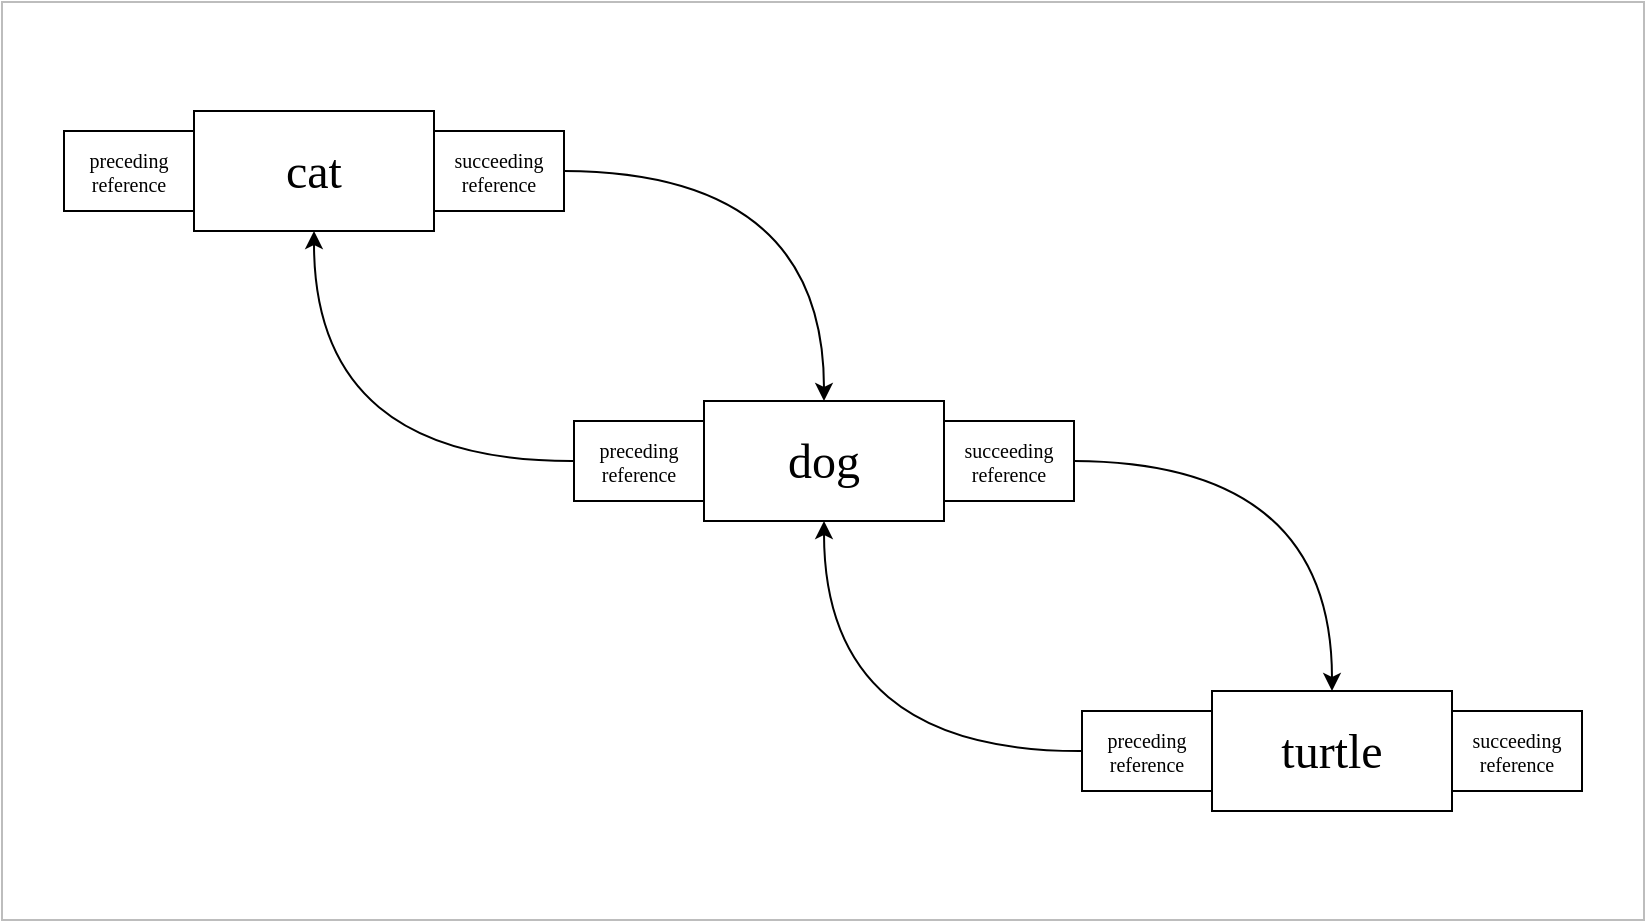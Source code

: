 <mxfile version="11.2.4" type="device" pages="1"><diagram id="WYxJenFMUmzhTqMf63sa" name="Page-1"><mxGraphModel dx="1673" dy="922" grid="1" gridSize="10" guides="1" tooltips="1" connect="1" arrows="1" fold="1" page="1" pageScale="1" pageWidth="500" pageHeight="500" math="0" shadow="0"><root><mxCell id="0"/><mxCell id="1" parent="0"/><mxCell id="iySp8Vzxb-dR8G1ugLnH-19" value="" style="rounded=0;whiteSpace=wrap;html=1;fontFamily=Fira Code;fontSize=10;fillColor=none;strokeColor=#BDBDBD;" vertex="1" parent="1"><mxGeometry x="89" y="20" width="821" height="459" as="geometry"/></mxCell><mxCell id="iySp8Vzxb-dR8G1ugLnH-11" value="" style="group" vertex="1" connectable="0" parent="1"><mxGeometry x="375" y="219.5" width="250" height="60" as="geometry"/></mxCell><mxCell id="iySp8Vzxb-dR8G1ugLnH-1" value="&lt;font style=&quot;font-size: 24px&quot;&gt;dog&lt;/font&gt;" style="rounded=0;whiteSpace=wrap;html=1;fontFamily=Fira Code;" vertex="1" parent="iySp8Vzxb-dR8G1ugLnH-11"><mxGeometry x="65" width="120" height="60" as="geometry"/></mxCell><mxCell id="iySp8Vzxb-dR8G1ugLnH-2" value="preceding&lt;br style=&quot;font-size: 10px;&quot;&gt;reference" style="rounded=0;whiteSpace=wrap;html=1;fontFamily=Fira Code;fontSize=10;" vertex="1" parent="iySp8Vzxb-dR8G1ugLnH-11"><mxGeometry y="10" width="65" height="40" as="geometry"/></mxCell><mxCell id="iySp8Vzxb-dR8G1ugLnH-3" value="succeeding&lt;br style=&quot;font-size: 10px;&quot;&gt;reference" style="rounded=0;whiteSpace=wrap;html=1;fontFamily=Fira Code;fontSize=10;" vertex="1" parent="iySp8Vzxb-dR8G1ugLnH-11"><mxGeometry x="185" y="10" width="65" height="40" as="geometry"/></mxCell><mxCell id="iySp8Vzxb-dR8G1ugLnH-12" value="" style="group" vertex="1" connectable="0" parent="1"><mxGeometry x="629" y="364.5" width="251" height="60" as="geometry"/></mxCell><mxCell id="iySp8Vzxb-dR8G1ugLnH-7" value="&lt;font style=&quot;font-size: 24px&quot;&gt;turtle&lt;/font&gt;" style="rounded=0;whiteSpace=wrap;html=1;fontFamily=Fira Code;" vertex="1" parent="iySp8Vzxb-dR8G1ugLnH-12"><mxGeometry x="65" width="120" height="60" as="geometry"/></mxCell><mxCell id="iySp8Vzxb-dR8G1ugLnH-8" value="preceding&lt;br style=&quot;font-size: 10px;&quot;&gt;reference" style="rounded=0;whiteSpace=wrap;html=1;fontFamily=Fira Code;fontSize=10;" vertex="1" parent="iySp8Vzxb-dR8G1ugLnH-12"><mxGeometry y="10" width="65" height="40" as="geometry"/></mxCell><mxCell id="iySp8Vzxb-dR8G1ugLnH-9" value="succeeding&lt;br style=&quot;font-size: 10px;&quot;&gt;reference" style="rounded=0;whiteSpace=wrap;html=1;fontFamily=Fira Code;fontSize=10;" vertex="1" parent="iySp8Vzxb-dR8G1ugLnH-12"><mxGeometry x="185" y="10" width="65" height="40" as="geometry"/></mxCell><mxCell id="iySp8Vzxb-dR8G1ugLnH-13" value="" style="group" vertex="1" connectable="0" parent="1"><mxGeometry x="120" y="74.5" width="250" height="60" as="geometry"/></mxCell><mxCell id="iySp8Vzxb-dR8G1ugLnH-10" value="" style="group" vertex="1" connectable="0" parent="iySp8Vzxb-dR8G1ugLnH-13"><mxGeometry width="250" height="60" as="geometry"/></mxCell><mxCell id="iySp8Vzxb-dR8G1ugLnH-4" value="&lt;font style=&quot;font-size: 24px&quot;&gt;cat&lt;/font&gt;" style="rounded=0;whiteSpace=wrap;html=1;fontFamily=Fira Code;" vertex="1" parent="iySp8Vzxb-dR8G1ugLnH-10"><mxGeometry x="65" width="120" height="60" as="geometry"/></mxCell><mxCell id="iySp8Vzxb-dR8G1ugLnH-5" value="preceding&lt;br style=&quot;font-size: 10px;&quot;&gt;reference" style="rounded=0;whiteSpace=wrap;html=1;fontFamily=Fira Code;fontSize=10;" vertex="1" parent="iySp8Vzxb-dR8G1ugLnH-10"><mxGeometry y="10" width="65" height="40" as="geometry"/></mxCell><mxCell id="iySp8Vzxb-dR8G1ugLnH-6" value="succeeding&lt;br style=&quot;font-size: 10px;&quot;&gt;reference" style="rounded=0;whiteSpace=wrap;html=1;fontFamily=Fira Code;fontSize=10;" vertex="1" parent="iySp8Vzxb-dR8G1ugLnH-10"><mxGeometry x="185" y="10" width="65" height="40" as="geometry"/></mxCell><mxCell id="iySp8Vzxb-dR8G1ugLnH-15" value="" style="curved=1;endArrow=classic;html=1;fontFamily=Fira Code;fontSize=10;exitX=1;exitY=0.5;exitDx=0;exitDy=0;entryX=0.5;entryY=0;entryDx=0;entryDy=0;" edge="1" parent="1" source="iySp8Vzxb-dR8G1ugLnH-6" target="iySp8Vzxb-dR8G1ugLnH-1"><mxGeometry width="50" height="50" relative="1" as="geometry"><mxPoint x="120" y="500" as="sourcePoint"/><mxPoint x="170" y="450" as="targetPoint"/><Array as="points"><mxPoint x="500" y="105"/></Array></mxGeometry></mxCell><mxCell id="iySp8Vzxb-dR8G1ugLnH-16" value="" style="curved=1;endArrow=classic;html=1;fontFamily=Fira Code;fontSize=10;exitX=0;exitY=0.5;exitDx=0;exitDy=0;entryX=0.5;entryY=1;entryDx=0;entryDy=0;" edge="1" parent="1" source="iySp8Vzxb-dR8G1ugLnH-8" target="iySp8Vzxb-dR8G1ugLnH-1"><mxGeometry width="50" height="50" relative="1" as="geometry"><mxPoint x="380" y="114.5" as="sourcePoint"/><mxPoint x="510" y="229.5" as="targetPoint"/><Array as="points"><mxPoint x="500" y="395"/></Array></mxGeometry></mxCell><mxCell id="iySp8Vzxb-dR8G1ugLnH-17" value="" style="curved=1;endArrow=classic;html=1;fontFamily=Fira Code;fontSize=10;exitX=1;exitY=0.5;exitDx=0;exitDy=0;entryX=0.5;entryY=0;entryDx=0;entryDy=0;" edge="1" parent="1" source="iySp8Vzxb-dR8G1ugLnH-3" target="iySp8Vzxb-dR8G1ugLnH-7"><mxGeometry width="50" height="50" relative="1" as="geometry"><mxPoint x="639.0" y="404.5" as="sourcePoint"/><mxPoint x="510" y="289.5" as="targetPoint"/><Array as="points"><mxPoint x="754" y="250"/></Array></mxGeometry></mxCell><mxCell id="iySp8Vzxb-dR8G1ugLnH-18" value="" style="curved=1;endArrow=classic;html=1;fontFamily=Fira Code;fontSize=10;exitX=0;exitY=0.5;exitDx=0;exitDy=0;entryX=0.5;entryY=1;entryDx=0;entryDy=0;" edge="1" parent="1" source="iySp8Vzxb-dR8G1ugLnH-2" target="iySp8Vzxb-dR8G1ugLnH-4"><mxGeometry width="50" height="50" relative="1" as="geometry"><mxPoint x="170" y="249.5" as="sourcePoint"/><mxPoint x="299.0" y="364.5" as="targetPoint"/><Array as="points"><mxPoint x="245" y="250"/></Array></mxGeometry></mxCell></root></mxGraphModel></diagram></mxfile>